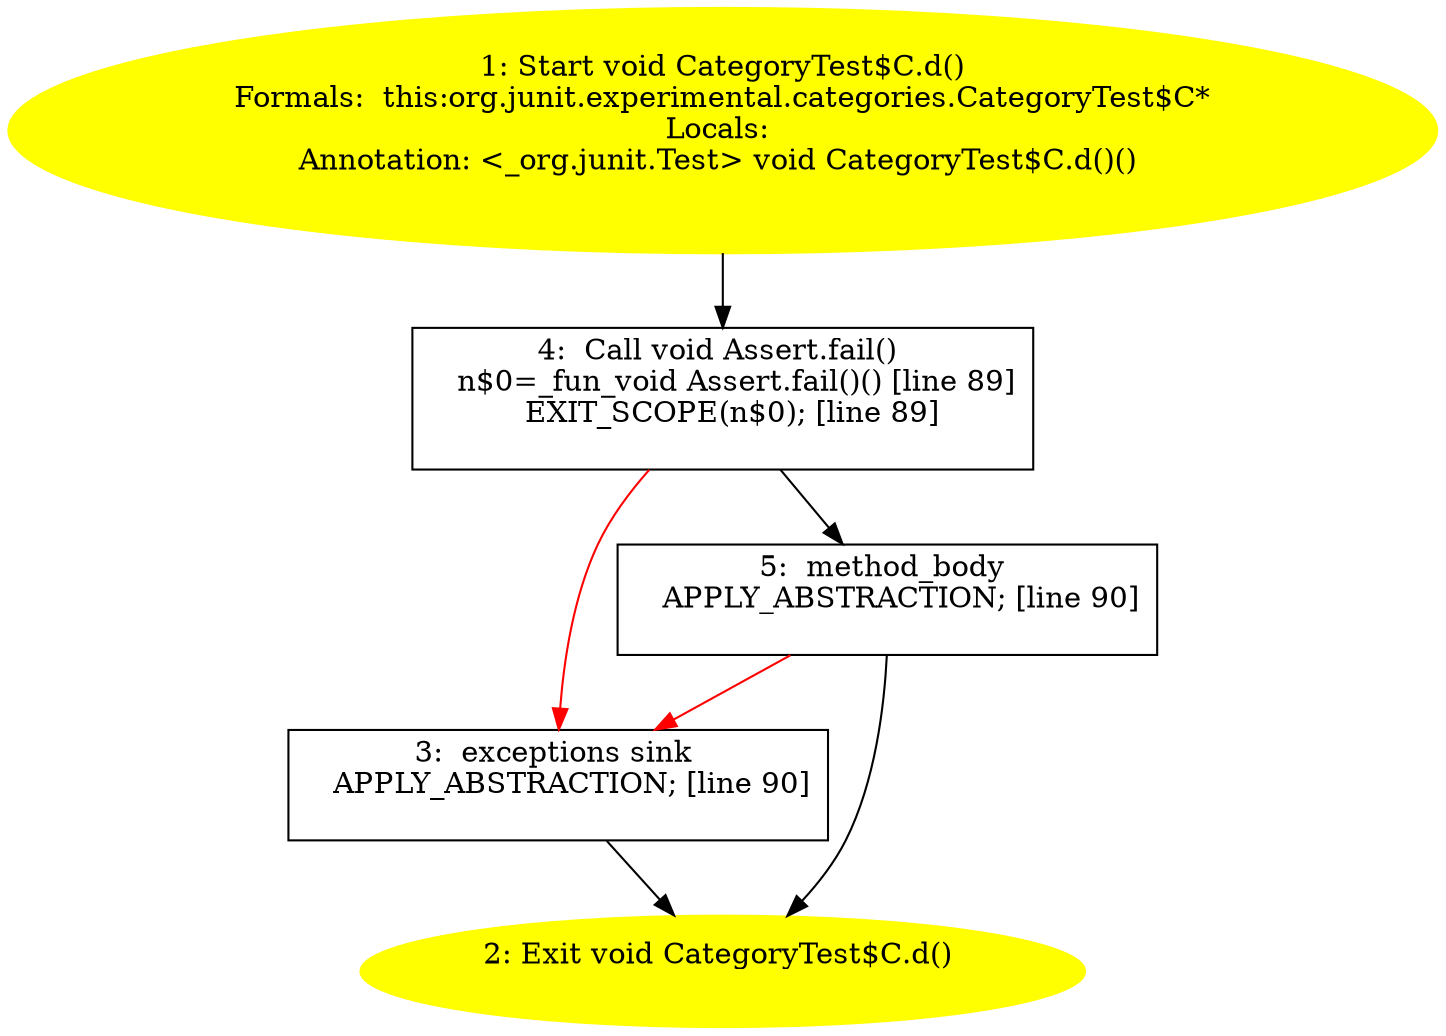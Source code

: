 /* @generated */
digraph cfg {
"org.junit.experimental.categories.CategoryTest$C.d():void.7f03253755df9930249fcfc21048b2cc_1" [label="1: Start void CategoryTest$C.d()\nFormals:  this:org.junit.experimental.categories.CategoryTest$C*\nLocals: \nAnnotation: <_org.junit.Test> void CategoryTest$C.d()() \n  " color=yellow style=filled]
	

	 "org.junit.experimental.categories.CategoryTest$C.d():void.7f03253755df9930249fcfc21048b2cc_1" -> "org.junit.experimental.categories.CategoryTest$C.d():void.7f03253755df9930249fcfc21048b2cc_4" ;
"org.junit.experimental.categories.CategoryTest$C.d():void.7f03253755df9930249fcfc21048b2cc_2" [label="2: Exit void CategoryTest$C.d() \n  " color=yellow style=filled]
	

"org.junit.experimental.categories.CategoryTest$C.d():void.7f03253755df9930249fcfc21048b2cc_3" [label="3:  exceptions sink \n   APPLY_ABSTRACTION; [line 90]\n " shape="box"]
	

	 "org.junit.experimental.categories.CategoryTest$C.d():void.7f03253755df9930249fcfc21048b2cc_3" -> "org.junit.experimental.categories.CategoryTest$C.d():void.7f03253755df9930249fcfc21048b2cc_2" ;
"org.junit.experimental.categories.CategoryTest$C.d():void.7f03253755df9930249fcfc21048b2cc_4" [label="4:  Call void Assert.fail() \n   n$0=_fun_void Assert.fail()() [line 89]\n  EXIT_SCOPE(n$0); [line 89]\n " shape="box"]
	

	 "org.junit.experimental.categories.CategoryTest$C.d():void.7f03253755df9930249fcfc21048b2cc_4" -> "org.junit.experimental.categories.CategoryTest$C.d():void.7f03253755df9930249fcfc21048b2cc_5" ;
	 "org.junit.experimental.categories.CategoryTest$C.d():void.7f03253755df9930249fcfc21048b2cc_4" -> "org.junit.experimental.categories.CategoryTest$C.d():void.7f03253755df9930249fcfc21048b2cc_3" [color="red" ];
"org.junit.experimental.categories.CategoryTest$C.d():void.7f03253755df9930249fcfc21048b2cc_5" [label="5:  method_body \n   APPLY_ABSTRACTION; [line 90]\n " shape="box"]
	

	 "org.junit.experimental.categories.CategoryTest$C.d():void.7f03253755df9930249fcfc21048b2cc_5" -> "org.junit.experimental.categories.CategoryTest$C.d():void.7f03253755df9930249fcfc21048b2cc_2" ;
	 "org.junit.experimental.categories.CategoryTest$C.d():void.7f03253755df9930249fcfc21048b2cc_5" -> "org.junit.experimental.categories.CategoryTest$C.d():void.7f03253755df9930249fcfc21048b2cc_3" [color="red" ];
}
